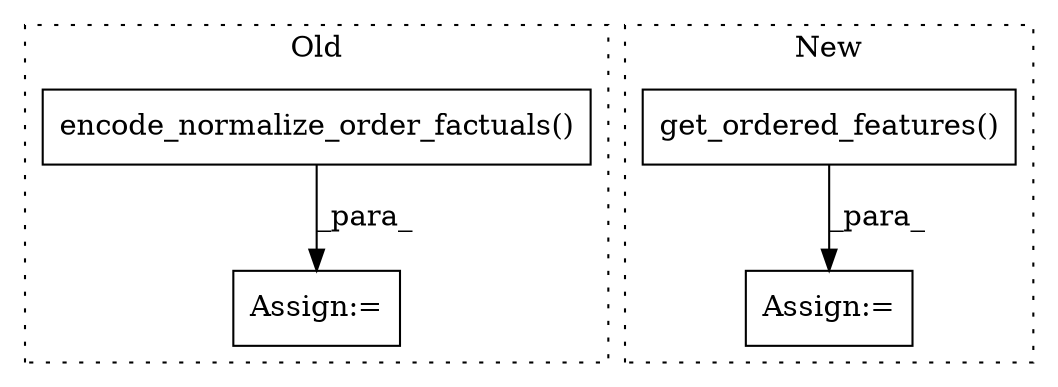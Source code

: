 digraph G {
subgraph cluster0 {
1 [label="encode_normalize_order_factuals()" a="75" s="21294,21339" l="37,1" shape="box"];
3 [label="Assign:=" a="68" s="21291" l="3" shape="box"];
label = "Old";
style="dotted";
}
subgraph cluster1 {
2 [label="get_ordered_features()" a="75" s="21260,21303" l="35,1" shape="box"];
4 [label="Assign:=" a="68" s="21257" l="3" shape="box"];
label = "New";
style="dotted";
}
1 -> 3 [label="_para_"];
2 -> 4 [label="_para_"];
}